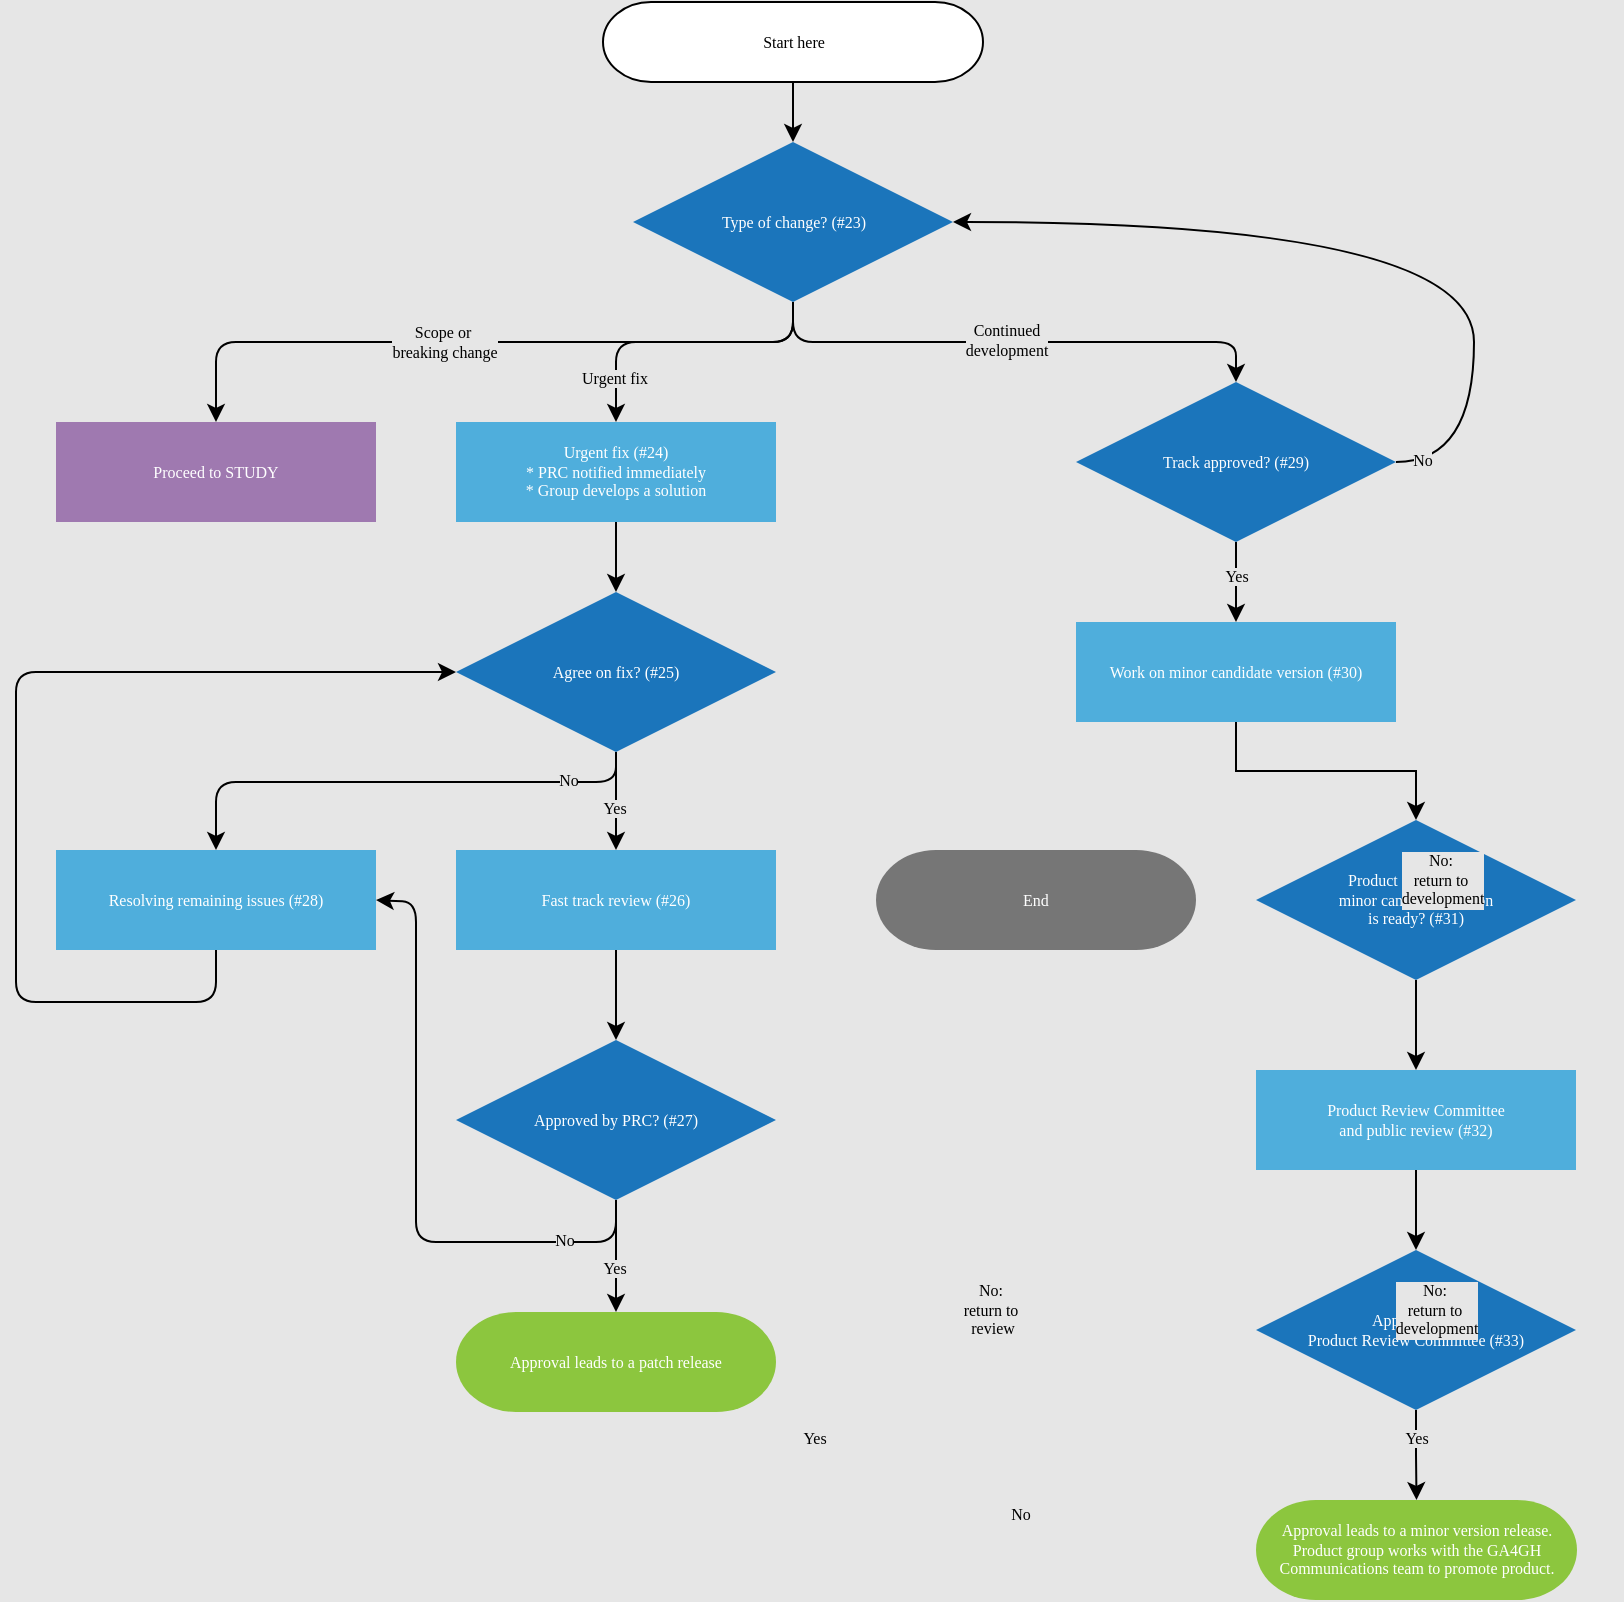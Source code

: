 <mxfile version="24.7.7">
  <diagram name="Page-1" id="lLyabMQEXQ9imE6EM3v9">
    <mxGraphModel dx="1967" dy="943" grid="1" gridSize="10" guides="1" tooltips="1" connect="1" arrows="1" fold="1" page="1" pageScale="1" pageWidth="827" pageHeight="1169" background="#E6E6E6" math="0" shadow="0">
      <root>
        <mxCell id="0" />
        <mxCell id="1" parent="0" />
        <mxCell id="QlCUB4jWWU4fkNiN9hsf-1" style="edgeStyle=orthogonalEdgeStyle;rounded=1;orthogonalLoop=1;jettySize=auto;html=1;exitX=0.5;exitY=1;exitDx=0;exitDy=0;entryX=0.5;entryY=0;entryDx=0;entryDy=0;fontFamily=Figtree;fontSource=https%3A%2F%2Ffonts.googleapis.com%2Fcss%3Ffamily%3DFigtree;fontSize=8;curved=0;" parent="1" source="QlCUB4jWWU4fkNiN9hsf-4" target="QlCUB4jWWU4fkNiN9hsf-7" edge="1">
          <mxGeometry relative="1" as="geometry">
            <Array as="points">
              <mxPoint x="408" y="200" />
              <mxPoint x="320" y="200" />
            </Array>
          </mxGeometry>
        </mxCell>
        <mxCell id="QlCUB4jWWU4fkNiN9hsf-2" style="edgeStyle=orthogonalEdgeStyle;rounded=1;orthogonalLoop=1;jettySize=auto;html=1;exitX=0.5;exitY=1;exitDx=0;exitDy=0;entryX=0.5;entryY=0;entryDx=0;entryDy=0;curved=0;fontFamily=Figtree;fontSource=https%3A%2F%2Ffonts.googleapis.com%2Fcss%3Ffamily%3DFigtree;fontSize=8;" parent="1" source="QlCUB4jWWU4fkNiN9hsf-4" target="QlCUB4jWWU4fkNiN9hsf-5" edge="1">
          <mxGeometry relative="1" as="geometry">
            <Array as="points">
              <mxPoint x="409" y="200" />
              <mxPoint x="120" y="200" />
            </Array>
          </mxGeometry>
        </mxCell>
        <mxCell id="QlCUB4jWWU4fkNiN9hsf-48" value="Scope or&amp;nbsp;&lt;div style=&quot;font-size: 8px;&quot;&gt;breaking change&lt;/div&gt;" style="edgeLabel;html=1;align=center;verticalAlign=middle;resizable=0;points=[];fontFamily=Figtree;fontSource=https%3A%2F%2Ffonts.googleapis.com%2Fcss%3Ffamily%3DFigtree;labelBackgroundColor=#E6E6E6;fontSize=8;" parent="QlCUB4jWWU4fkNiN9hsf-2" vertex="1" connectable="0">
          <mxGeometry x="0.065" y="-2" relative="1" as="geometry">
            <mxPoint x="-9" y="2" as="offset" />
          </mxGeometry>
        </mxCell>
        <mxCell id="QlCUB4jWWU4fkNiN9hsf-3" style="edgeStyle=orthogonalEdgeStyle;rounded=1;orthogonalLoop=1;jettySize=auto;html=1;exitX=0.5;exitY=1;exitDx=0;exitDy=0;entryX=0.5;entryY=0;entryDx=0;entryDy=0;curved=0;fontFamily=Figtree;fontSource=https%3A%2F%2Ffonts.googleapis.com%2Fcss%3Ffamily%3DFigtree;fontSize=8;" parent="1" source="QlCUB4jWWU4fkNiN9hsf-4" target="QlCUB4jWWU4fkNiN9hsf-11" edge="1">
          <mxGeometry relative="1" as="geometry" />
        </mxCell>
        <UserObject label="&lt;font color=&quot;#ffffff&quot; style=&quot;font-size: 8px;&quot;&gt;Type of change? (#23)&lt;/font&gt;" link="#point23" id="QlCUB4jWWU4fkNiN9hsf-4">
          <mxCell style="rhombus;whiteSpace=wrap;html=1;strokeColor=none;fillColor=#1b75bb;fontFamily=Figtree;fontSource=https%3A%2F%2Ffonts.googleapis.com%2Fcss%3Ffamily%3DFigtree;fontSize=8;" parent="1" vertex="1">
            <mxGeometry x="328.5" y="100" width="160" height="80" as="geometry" />
          </mxCell>
        </UserObject>
        <UserObject label="&lt;font style=&quot;font-size: 8px;&quot; data-font-src=&quot;https://fonts.googleapis.com/css?family=Figtree&quot; color=&quot;#ffffff&quot;&gt;Proceed to STUDY&lt;/font&gt;" link="#section_4" id="QlCUB4jWWU4fkNiN9hsf-5">
          <mxCell style="rounded=0;whiteSpace=wrap;html=1;strokeColor=none;fillColor=#9f79b0;fontFamily=Figtree;fontSource=https%3A%2F%2Ffonts.googleapis.com%2Fcss%3Ffamily%3DFigtree;fontSize=8;" parent="1" vertex="1">
            <mxGeometry x="40" y="240" width="160" height="50" as="geometry" />
          </mxCell>
        </UserObject>
        <mxCell id="QlCUB4jWWU4fkNiN9hsf-6" style="edgeStyle=orthogonalEdgeStyle;rounded=0;orthogonalLoop=1;jettySize=auto;html=1;exitX=0.5;exitY=1;exitDx=0;exitDy=0;entryX=0.5;entryY=0;entryDx=0;entryDy=0;fontSize=8;fontFamily=Figtree;fontSource=https%3A%2F%2Ffonts.googleapis.com%2Fcss%3Ffamily%3DFigtree;" parent="1" source="QlCUB4jWWU4fkNiN9hsf-7" target="QlCUB4jWWU4fkNiN9hsf-20" edge="1">
          <mxGeometry relative="1" as="geometry" />
        </mxCell>
        <UserObject label="&lt;font style=&quot;font-size: 8px;&quot; data-font-src=&quot;https://fonts.googleapis.com/css?family=Figtree&quot; color=&quot;#ffffff&quot;&gt;Urgent fix (#24)&lt;/font&gt;&lt;div style=&quot;font-size: 8px;&quot;&gt;&lt;font style=&quot;font-size: 8px;&quot; data-font-src=&quot;https://fonts.googleapis.com/css?family=Figtree&quot; color=&quot;#ffffff&quot;&gt;* PRC notified immediately&lt;/font&gt;&lt;/div&gt;&lt;div style=&quot;font-size: 8px;&quot;&gt;&lt;font style=&quot;font-size: 8px;&quot; data-font-src=&quot;https://fonts.googleapis.com/css?family=Figtree&quot; color=&quot;#ffffff&quot;&gt;* Group develops a solution&lt;/font&gt;&lt;/div&gt;" link="#point24" id="QlCUB4jWWU4fkNiN9hsf-7">
          <mxCell style="rounded=0;whiteSpace=wrap;html=1;strokeColor=none;fillColor=#4FAEDC;fontFamily=Figtree;fontSource=https%3A%2F%2Ffonts.googleapis.com%2Fcss%3Ffamily%3DFigtree;fontSize=8;" parent="1" vertex="1">
            <mxGeometry x="240" y="240" width="160" height="50" as="geometry" />
          </mxCell>
        </UserObject>
        <mxCell id="QlCUB4jWWU4fkNiN9hsf-8" style="edgeStyle=orthogonalEdgeStyle;rounded=0;orthogonalLoop=1;jettySize=auto;html=1;exitX=1;exitY=0.5;exitDx=0;exitDy=0;entryX=1;entryY=0.5;entryDx=0;entryDy=0;curved=1;fontFamily=Figtree;fontSource=https%3A%2F%2Ffonts.googleapis.com%2Fcss%3Ffamily%3DFigtree;fontSize=8;" parent="1" source="QlCUB4jWWU4fkNiN9hsf-11" target="QlCUB4jWWU4fkNiN9hsf-4" edge="1">
          <mxGeometry relative="1" as="geometry">
            <Array as="points">
              <mxPoint x="749" y="260" />
              <mxPoint x="749" y="140" />
            </Array>
          </mxGeometry>
        </mxCell>
        <mxCell id="QlCUB4jWWU4fkNiN9hsf-53" value="No" style="edgeLabel;html=1;align=center;verticalAlign=middle;resizable=0;points=[];labelBackgroundColor=#E6E6E6;fontSize=8;fontFamily=Figtree;fontSource=https%3A%2F%2Ffonts.googleapis.com%2Fcss%3Ffamily%3DFigtree;" parent="QlCUB4jWWU4fkNiN9hsf-8" vertex="1" connectable="0">
          <mxGeometry x="-0.923" y="4" relative="1" as="geometry">
            <mxPoint x="-3" y="3" as="offset" />
          </mxGeometry>
        </mxCell>
        <mxCell id="QlCUB4jWWU4fkNiN9hsf-9" style="edgeStyle=orthogonalEdgeStyle;rounded=0;orthogonalLoop=1;jettySize=auto;html=1;exitX=0.5;exitY=1;exitDx=0;exitDy=0;entryX=0.5;entryY=0;entryDx=0;entryDy=0;fontFamily=Figtree;fontSource=https%3A%2F%2Ffonts.googleapis.com%2Fcss%3Ffamily%3DFigtree;fontSize=8;" parent="1" source="QlCUB4jWWU4fkNiN9hsf-11" target="QlCUB4jWWU4fkNiN9hsf-13" edge="1">
          <mxGeometry relative="1" as="geometry" />
        </mxCell>
        <mxCell id="QlCUB4jWWU4fkNiN9hsf-10" value="Yes" style="edgeLabel;html=1;align=center;verticalAlign=middle;resizable=0;points=[];labelBackgroundColor=#E6E6E6;fontFamily=Figtree;fontSource=https%3A%2F%2Ffonts.googleapis.com%2Fcss%3Ffamily%3DFigtree;fontSize=8;" parent="QlCUB4jWWU4fkNiN9hsf-9" vertex="1" connectable="0">
          <mxGeometry x="-0.15" y="3" relative="1" as="geometry">
            <mxPoint x="-3" as="offset" />
          </mxGeometry>
        </mxCell>
        <UserObject label="&lt;span style=&quot;color: rgb(255, 255, 255); font-size: 8px; background-color: initial;&quot;&gt;Track approved? (#29)&lt;/span&gt;" link="#point29" id="QlCUB4jWWU4fkNiN9hsf-11">
          <mxCell style="rhombus;whiteSpace=wrap;html=1;strokeColor=none;fillColor=#1b75bb;fontFamily=Figtree;fontSource=https%3A%2F%2Ffonts.googleapis.com%2Fcss%3Ffamily%3DFigtree;fontSize=8;" parent="1" vertex="1">
            <mxGeometry x="550" y="220" width="160" height="80" as="geometry" />
          </mxCell>
        </UserObject>
        <mxCell id="QlCUB4jWWU4fkNiN9hsf-12" style="edgeStyle=orthogonalEdgeStyle;rounded=0;orthogonalLoop=1;jettySize=auto;html=1;exitX=0.5;exitY=1;exitDx=0;exitDy=0;entryX=0.5;entryY=0;entryDx=0;entryDy=0;fontSize=8;fontFamily=Figtree;fontSource=https%3A%2F%2Ffonts.googleapis.com%2Fcss%3Ffamily%3DFigtree;" parent="1" source="QlCUB4jWWU4fkNiN9hsf-13" target="QlCUB4jWWU4fkNiN9hsf-17" edge="1">
          <mxGeometry relative="1" as="geometry" />
        </mxCell>
        <UserObject label="&lt;font color=&quot;#ffffff&quot; style=&quot;font-size: 8px;&quot;&gt;Work on minor candidate version (#30)&lt;/font&gt;" link="#point30" id="QlCUB4jWWU4fkNiN9hsf-13">
          <mxCell style="rounded=0;whiteSpace=wrap;html=1;strokeColor=none;fillColor=#4FAEDC;fontFamily=Figtree;fontSource=https%3A%2F%2Ffonts.googleapis.com%2Fcss%3Ffamily%3DFigtree;fontSize=8;" parent="1" vertex="1">
            <mxGeometry x="550" y="340" width="160" height="50" as="geometry" />
          </mxCell>
        </UserObject>
        <mxCell id="QlCUB4jWWU4fkNiN9hsf-16" style="edgeStyle=orthogonalEdgeStyle;rounded=0;orthogonalLoop=1;jettySize=auto;html=1;exitX=0.5;exitY=1;exitDx=0;exitDy=0;entryX=0.5;entryY=0;entryDx=0;entryDy=0;fontSize=8;fontFamily=Figtree;fontSource=https%3A%2F%2Ffonts.googleapis.com%2Fcss%3Ffamily%3DFigtree;" parent="1" source="QlCUB4jWWU4fkNiN9hsf-17" target="QlCUB4jWWU4fkNiN9hsf-36" edge="1">
          <mxGeometry relative="1" as="geometry" />
        </mxCell>
        <UserObject label="&lt;span style=&quot;color: rgb(255, 255, 255); font-size: 8px; background-color: initial;&quot;&gt;Product group agrees&lt;/span&gt;&lt;div style=&quot;font-size: 8px;&quot;&gt;&lt;span style=&quot;color: rgb(255, 255, 255); font-size: 8px; background-color: initial;&quot;&gt;minor candidate version&lt;/span&gt;&lt;/div&gt;&lt;div style=&quot;font-size: 8px;&quot;&gt;&lt;span style=&quot;color: rgb(255, 255, 255); font-size: 8px; background-color: initial;&quot;&gt;is ready? (#31)&lt;/span&gt;&lt;/div&gt;" link="#point31" id="QlCUB4jWWU4fkNiN9hsf-17">
          <mxCell style="rhombus;whiteSpace=wrap;html=1;strokeColor=none;fillColor=#1b75bb;fontFamily=Figtree;fontSource=https%3A%2F%2Ffonts.googleapis.com%2Fcss%3Ffamily%3DFigtree;fontSize=8;" parent="1" vertex="1">
            <mxGeometry x="640" y="439" width="160" height="80" as="geometry" />
          </mxCell>
        </UserObject>
        <UserObject label="&lt;span style=&quot;color: rgb(255, 255, 255); font-size: 8px; background-color: initial;&quot;&gt;Agree on fix? (#25)&lt;/span&gt;" link="#point25" id="QlCUB4jWWU4fkNiN9hsf-20">
          <mxCell style="rhombus;whiteSpace=wrap;html=1;strokeColor=none;fillColor=#1b75bb;fontFamily=Figtree;fontSource=https%3A%2F%2Ffonts.googleapis.com%2Fcss%3Ffamily%3DFigtree;fontSize=8;" parent="1" vertex="1">
            <mxGeometry x="240" y="325" width="160" height="80" as="geometry" />
          </mxCell>
        </UserObject>
        <mxCell id="QlCUB4jWWU4fkNiN9hsf-21" style="edgeStyle=orthogonalEdgeStyle;rounded=0;orthogonalLoop=1;jettySize=auto;html=1;exitX=0.5;exitY=1;exitDx=0;exitDy=0;entryX=0.5;entryY=0;entryDx=0;entryDy=0;fontSize=8;fontFamily=Figtree;fontSource=https%3A%2F%2Ffonts.googleapis.com%2Fcss%3Ffamily%3DFigtree;" parent="1" source="QlCUB4jWWU4fkNiN9hsf-22" target="QlCUB4jWWU4fkNiN9hsf-27" edge="1">
          <mxGeometry relative="1" as="geometry" />
        </mxCell>
        <UserObject label="&lt;font color=&quot;#ffffff&quot; style=&quot;font-size: 8px;&quot;&gt;Fast track review (#26)&lt;/font&gt;" link="#point26" id="QlCUB4jWWU4fkNiN9hsf-22">
          <mxCell style="rounded=0;whiteSpace=wrap;html=1;strokeColor=none;fillColor=#4FAEDC;fontFamily=Figtree;fontSource=https%3A%2F%2Ffonts.googleapis.com%2Fcss%3Ffamily%3DFigtree;fontSize=8;" parent="1" vertex="1">
            <mxGeometry x="240" y="454" width="160" height="50" as="geometry" />
          </mxCell>
        </UserObject>
        <UserObject label="&lt;font color=&quot;#ffffff&quot; style=&quot;font-size: 8px;&quot;&gt;Resolving remaining issues (#28)&lt;/font&gt;" link="#point28" id="QlCUB4jWWU4fkNiN9hsf-24">
          <mxCell style="rounded=0;whiteSpace=wrap;html=1;strokeColor=none;fillColor=#4FAEDC;fontFamily=Figtree;fontSource=https%3A%2F%2Ffonts.googleapis.com%2Fcss%3Ffamily%3DFigtree;fontSize=8;" parent="1" vertex="1">
            <mxGeometry x="40" y="454" width="160" height="50" as="geometry" />
          </mxCell>
        </UserObject>
        <mxCell id="QlCUB4jWWU4fkNiN9hsf-25" style="edgeStyle=orthogonalEdgeStyle;rounded=0;orthogonalLoop=1;jettySize=auto;html=1;exitX=0.5;exitY=1;exitDx=0;exitDy=0;entryX=0.5;entryY=0;entryDx=0;entryDy=0;fontSize=8;fontFamily=Figtree;fontSource=https%3A%2F%2Ffonts.googleapis.com%2Fcss%3Ffamily%3DFigtree;" parent="1" source="QlCUB4jWWU4fkNiN9hsf-27" target="QlCUB4jWWU4fkNiN9hsf-28" edge="1">
          <mxGeometry relative="1" as="geometry" />
        </mxCell>
        <UserObject label="&lt;font color=&quot;#ffffff&quot; style=&quot;font-size: 8px;&quot;&gt;Approved by PRC? (#27)&lt;/font&gt;" link="#point27" id="QlCUB4jWWU4fkNiN9hsf-27">
          <mxCell style="rhombus;whiteSpace=wrap;html=1;strokeColor=none;fillColor=#1b75bb;fontFamily=Figtree;fontSource=https%3A%2F%2Ffonts.googleapis.com%2Fcss%3Ffamily%3DFigtree;fontSize=8;" parent="1" vertex="1">
            <mxGeometry x="240" y="549" width="160" height="80" as="geometry" />
          </mxCell>
        </UserObject>
        <mxCell id="QlCUB4jWWU4fkNiN9hsf-28" value="&lt;span style=&quot;font-size: 8px;&quot;&gt;&lt;font style=&quot;font-size: 8px;&quot;&gt;Approval leads to a patch release&lt;/font&gt;&lt;/span&gt;" style="rounded=1;whiteSpace=wrap;html=1;absoluteArcSize=0;arcSize=60;strokeColor=none;fillColor=#8cc63e;fontColor=#FFFFFF;fontFamily=Figtree;fontSource=https%3A%2F%2Ffonts.googleapis.com%2Fcss%3Ffamily%3DFigtree;fontSize=8;" parent="1" vertex="1">
          <mxGeometry x="240" y="685" width="160" height="50" as="geometry" />
        </mxCell>
        <mxCell id="QlCUB4jWWU4fkNiN9hsf-29" value="Yes" style="edgeLabel;html=1;align=center;verticalAlign=middle;resizable=0;points=[];labelBackgroundColor=#E6E6E6;fontFamily=Figtree;fontSource=https%3A%2F%2Ffonts.googleapis.com%2Fcss%3Ffamily%3DFigtree;fontSize=8;" parent="1" vertex="1" connectable="0">
          <mxGeometry x="823" y="351" as="geometry">
            <mxPoint x="-504" y="312" as="offset" />
          </mxGeometry>
        </mxCell>
        <mxCell id="QlCUB4jWWU4fkNiN9hsf-31" value="&lt;font color=&quot;#000000&quot; style=&quot;font-size: 8px;&quot;&gt;No:&amp;nbsp;&lt;/font&gt;&lt;div&gt;&lt;font color=&quot;#000000&quot; style=&quot;font-size: 8px;&quot;&gt;return to&amp;nbsp;&lt;/font&gt;&lt;div style=&quot;font-size: 8px;&quot;&gt;&lt;font color=&quot;#000000&quot; style=&quot;font-size: 8px;&quot;&gt;development&lt;/font&gt;&lt;/div&gt;&lt;/div&gt;" style="edgeLabel;html=1;align=center;verticalAlign=middle;resizable=0;points=[];labelBackgroundColor=#E6E6E6;fontColor=#FFFFFF;fontSize=8;fontFamily=Figtree;fontSource=https%3A%2F%2Ffonts.googleapis.com%2Fcss%3Ffamily%3DFigtree;" parent="1" vertex="1" connectable="0">
          <mxGeometry x="749" y="330" as="geometry">
            <mxPoint x="-16" y="139" as="offset" />
          </mxGeometry>
        </mxCell>
        <mxCell id="QlCUB4jWWU4fkNiN9hsf-32" value="&lt;span style=&quot;font-size: 8px;&quot;&gt;&lt;font style=&quot;font-size: 8px;&quot;&gt;End&lt;/font&gt;&lt;/span&gt;" style="rounded=1;whiteSpace=wrap;html=1;absoluteArcSize=0;arcSize=60;strokeColor=none;fillColor=#767676;fontColor=#FFFFFF;fontFamily=Figtree;fontSource=https%3A%2F%2Ffonts.googleapis.com%2Fcss%3Ffamily%3DFigtree;fontSize=8;" parent="1" vertex="1">
          <mxGeometry x="450" y="454" width="160" height="50" as="geometry" />
        </mxCell>
        <mxCell id="QlCUB4jWWU4fkNiN9hsf-34" value="No" style="edgeLabel;html=1;align=center;verticalAlign=middle;resizable=0;points=[];labelBackgroundColor=#E6E6E6;fontFamily=Figtree;fontSize=8;fontSource=https%3A%2F%2Ffonts.googleapis.com%2Fcss%3Ffamily%3DFigtree;" parent="1" vertex="1" connectable="0">
          <mxGeometry x="396" y="520" as="geometry">
            <mxPoint x="126" y="266" as="offset" />
          </mxGeometry>
        </mxCell>
        <mxCell id="QlCUB4jWWU4fkNiN9hsf-35" style="edgeStyle=orthogonalEdgeStyle;rounded=0;orthogonalLoop=1;jettySize=auto;html=1;exitX=0.5;exitY=1;exitDx=0;exitDy=0;entryX=0.5;entryY=0;entryDx=0;entryDy=0;fontSize=8;fontFamily=Figtree;fontSource=https%3A%2F%2Ffonts.googleapis.com%2Fcss%3Ffamily%3DFigtree;" parent="1" source="QlCUB4jWWU4fkNiN9hsf-36" target="QlCUB4jWWU4fkNiN9hsf-42" edge="1">
          <mxGeometry relative="1" as="geometry" />
        </mxCell>
        <UserObject label="&lt;font color=&quot;#ffffff&quot; style=&quot;font-size: 8px;&quot;&gt;Product Review Committee&lt;/font&gt;&lt;div style=&quot;font-size: 8px;&quot;&gt;&lt;font color=&quot;#ffffff&quot; style=&quot;font-size: 8px;&quot;&gt;and public review (#32)&lt;/font&gt;&lt;/div&gt;" link="#point32" id="QlCUB4jWWU4fkNiN9hsf-36">
          <mxCell style="rounded=0;whiteSpace=wrap;html=1;strokeColor=none;fillColor=#4FAEDC;fontFamily=Figtree;fontSource=https%3A%2F%2Ffonts.googleapis.com%2Fcss%3Ffamily%3DFigtree;fontSize=8;" parent="1" vertex="1">
            <mxGeometry x="640" y="564" width="160" height="50" as="geometry" />
          </mxCell>
        </UserObject>
        <mxCell id="QlCUB4jWWU4fkNiN9hsf-37" value="Yes" style="edgeLabel;html=1;align=center;verticalAlign=middle;resizable=0;points=[];labelBackgroundColor=#E6E6E6;fontFamily=Figtree;fontSource=https%3A%2F%2Ffonts.googleapis.com%2Fcss%3Ffamily%3DFigtree;fontSize=8;" parent="1" vertex="1" connectable="0">
          <mxGeometry x="430" y="555" as="geometry">
            <mxPoint x="-11" y="193" as="offset" />
          </mxGeometry>
        </mxCell>
        <mxCell id="QlCUB4jWWU4fkNiN9hsf-40" style="edgeStyle=orthogonalEdgeStyle;rounded=0;orthogonalLoop=1;jettySize=auto;html=1;exitX=0.5;exitY=1;exitDx=0;exitDy=0;entryX=0.5;entryY=0;entryDx=0;entryDy=0;fontSize=8;fontFamily=Figtree;fontSource=https%3A%2F%2Ffonts.googleapis.com%2Fcss%3Ffamily%3DFigtree;" parent="1" source="QlCUB4jWWU4fkNiN9hsf-42" target="QlCUB4jWWU4fkNiN9hsf-43" edge="1">
          <mxGeometry relative="1" as="geometry" />
        </mxCell>
        <mxCell id="QlCUB4jWWU4fkNiN9hsf-41" value="Yes" style="edgeLabel;html=1;align=center;verticalAlign=middle;resizable=0;points=[];fontSize=8;fontFamily=Figtree;fontSource=https%3A%2F%2Ffonts.googleapis.com%2Fcss%3Ffamily%3DFigtree;labelBackgroundColor=#E6E6E6;" parent="QlCUB4jWWU4fkNiN9hsf-40" vertex="1" connectable="0">
          <mxGeometry x="-0.117" y="3" relative="1" as="geometry">
            <mxPoint x="-3" y="-6" as="offset" />
          </mxGeometry>
        </mxCell>
        <UserObject label="&lt;span style=&quot;background-color: initial; color: rgb(255, 255, 255); font-size: 8px;&quot;&gt;Approved by&amp;nbsp;&lt;/span&gt;&lt;div&gt;&lt;span style=&quot;background-color: initial; color: rgb(255, 255, 255); font-size: 8px;&quot;&gt;Product Review Committee (#33)&lt;/span&gt;&lt;/div&gt;" link="#point33" id="QlCUB4jWWU4fkNiN9hsf-42">
          <mxCell style="rhombus;whiteSpace=wrap;html=1;strokeColor=none;fillColor=#1b75bb;fontFamily=Figtree;fontSource=https%3A%2F%2Ffonts.googleapis.com%2Fcss%3Ffamily%3DFigtree;fontSize=8;" parent="1" vertex="1">
            <mxGeometry x="640" y="654" width="160" height="80" as="geometry" />
          </mxCell>
        </UserObject>
        <mxCell id="QlCUB4jWWU4fkNiN9hsf-43" value="&lt;span style=&quot;font-size: 8px;&quot;&gt;&lt;font style=&quot;font-size: 8px;&quot;&gt;Approval leads to a minor version release.&lt;/font&gt;&lt;/span&gt;&lt;div style=&quot;font-size: 8px;&quot;&gt;&lt;span style=&quot;font-size: 8px;&quot;&gt;&lt;font style=&quot;font-size: 8px;&quot;&gt;Product group works with the GA4GH&lt;/font&gt;&lt;/span&gt;&lt;/div&gt;&lt;div style=&quot;font-size: 8px;&quot;&gt;&lt;span style=&quot;font-size: 8px;&quot;&gt;&lt;font style=&quot;font-size: 8px;&quot;&gt;Communications team to promote product.&lt;/font&gt;&lt;/span&gt;&lt;/div&gt;" style="rounded=1;whiteSpace=wrap;html=1;absoluteArcSize=0;arcSize=60;strokeColor=none;fillColor=#8cc63e;fontColor=#FFFFFF;fontFamily=Figtree;fontSource=https%3A%2F%2Ffonts.googleapis.com%2Fcss%3Ffamily%3DFigtree;fontSize=8;" parent="1" vertex="1">
          <mxGeometry x="640" y="779" width="160.5" height="50" as="geometry" />
        </mxCell>
        <mxCell id="QlCUB4jWWU4fkNiN9hsf-44" value="&lt;font color=&quot;#000000&quot; style=&quot;font-size: 8px;&quot;&gt;No:&amp;nbsp;&lt;/font&gt;&lt;div&gt;&lt;font color=&quot;#000000&quot; style=&quot;font-size: 8px;&quot;&gt;return to&amp;nbsp;&lt;/font&gt;&lt;div style=&quot;font-size: 8px;&quot;&gt;&lt;font color=&quot;#000000&quot; style=&quot;font-size: 8px;&quot;&gt;development&lt;/font&gt;&lt;/div&gt;&lt;/div&gt;" style="edgeLabel;html=1;align=center;verticalAlign=middle;resizable=0;points=[];labelBackgroundColor=#E6E6E6;fontColor=#FFFFFF;fontSize=8;fontFamily=Figtree;fontSource=https%3A%2F%2Ffonts.googleapis.com%2Fcss%3Ffamily%3DFigtree;" parent="1" vertex="1" connectable="0">
          <mxGeometry x="746" y="545" as="geometry">
            <mxPoint x="-16" y="139" as="offset" />
          </mxGeometry>
        </mxCell>
        <mxCell id="QlCUB4jWWU4fkNiN9hsf-45" value="&lt;font color=&quot;#000000&quot; style=&quot;font-size: 8px;&quot;&gt;No:&amp;nbsp;&lt;/font&gt;&lt;div&gt;&lt;font color=&quot;#000000&quot; style=&quot;font-size: 8px;&quot;&gt;return to&amp;nbsp;&lt;/font&gt;&lt;div style=&quot;font-size: 8px;&quot;&gt;&lt;font color=&quot;#000000&quot;&gt;review&lt;/font&gt;&lt;/div&gt;&lt;/div&gt;" style="edgeLabel;html=1;align=center;verticalAlign=middle;resizable=0;points=[];labelBackgroundColor=#E6E6E6;fontColor=#FFFFFF;fontSize=8;fontFamily=Figtree;fontSource=https%3A%2F%2Ffonts.googleapis.com%2Fcss%3Ffamily%3DFigtree;" parent="1" vertex="1" connectable="0">
          <mxGeometry x="524" y="545" as="geometry">
            <mxPoint x="-16" y="139" as="offset" />
          </mxGeometry>
        </mxCell>
        <mxCell id="QlCUB4jWWU4fkNiN9hsf-47" style="edgeStyle=orthogonalEdgeStyle;rounded=0;orthogonalLoop=1;jettySize=auto;html=1;exitX=0.5;exitY=1;exitDx=0;exitDy=0;entryX=0.5;entryY=0;entryDx=0;entryDy=0;" parent="1" source="QlCUB4jWWU4fkNiN9hsf-46" target="QlCUB4jWWU4fkNiN9hsf-4" edge="1">
          <mxGeometry relative="1" as="geometry" />
        </mxCell>
        <mxCell id="QlCUB4jWWU4fkNiN9hsf-46" value="&lt;p style=&quot;line-height: 100%; font-size: 8px;&quot;&gt;Start here&lt;/p&gt;" style="rounded=1;whiteSpace=wrap;absoluteArcSize=0;arcSize=60;fontFamily=Figtree;fontSource=https%3A%2F%2Ffonts.googleapis.com%2Fcss%3Ffamily%3DFigtree;fontSize=8;html=1;" parent="1" vertex="1">
          <mxGeometry x="313.5" y="30" width="190" height="40" as="geometry" />
        </mxCell>
        <mxCell id="QlCUB4jWWU4fkNiN9hsf-49" value="Urgent fix" style="edgeLabel;html=1;align=center;verticalAlign=middle;resizable=0;points=[];fontFamily=Figtree;fontSource=https%3A%2F%2Ffonts.googleapis.com%2Fcss%3Ffamily%3DFigtree;labelBackgroundColor=#E6E6E6;fontSize=8;" parent="1" vertex="1" connectable="0">
          <mxGeometry x="320" y="220" as="geometry">
            <mxPoint x="-1" y="-2" as="offset" />
          </mxGeometry>
        </mxCell>
        <mxCell id="QlCUB4jWWU4fkNiN9hsf-50" value="Continued&lt;div&gt;development&lt;/div&gt;" style="edgeLabel;html=1;align=center;verticalAlign=middle;resizable=0;points=[];fontFamily=Figtree;fontSource=https%3A%2F%2Ffonts.googleapis.com%2Fcss%3Ffamily%3DFigtree;labelBackgroundColor=#E6E6E6;fontSize=8;" parent="1" vertex="1" connectable="0">
          <mxGeometry x="510" y="206" as="geometry">
            <mxPoint x="5" y="-7" as="offset" />
          </mxGeometry>
        </mxCell>
        <mxCell id="U4evvgoyGGCmxNKXx5C2-1" value="" style="endArrow=classic;html=1;rounded=0;exitX=0.5;exitY=1;exitDx=0;exitDy=0;entryX=0.5;entryY=0;entryDx=0;entryDy=0;" edge="1" parent="1" source="QlCUB4jWWU4fkNiN9hsf-20" target="QlCUB4jWWU4fkNiN9hsf-22">
          <mxGeometry width="50" height="50" relative="1" as="geometry">
            <mxPoint x="420" y="460" as="sourcePoint" />
            <mxPoint x="470" y="410" as="targetPoint" />
          </mxGeometry>
        </mxCell>
        <mxCell id="U4evvgoyGGCmxNKXx5C2-2" value="" style="endArrow=classic;html=1;rounded=1;exitX=0.5;exitY=1;exitDx=0;exitDy=0;entryX=0.5;entryY=0;entryDx=0;entryDy=0;curved=0;" edge="1" parent="1" source="QlCUB4jWWU4fkNiN9hsf-20" target="QlCUB4jWWU4fkNiN9hsf-24">
          <mxGeometry width="50" height="50" relative="1" as="geometry">
            <mxPoint x="420" y="460" as="sourcePoint" />
            <mxPoint x="470" y="410" as="targetPoint" />
            <Array as="points">
              <mxPoint x="320" y="420" />
              <mxPoint x="120" y="420" />
            </Array>
          </mxGeometry>
        </mxCell>
        <mxCell id="U4evvgoyGGCmxNKXx5C2-4" value="Yes" style="edgeLabel;html=1;align=center;verticalAlign=middle;resizable=0;points=[];labelBackgroundColor=#E6E6E6;fontFamily=Figtree;fontSource=https%3A%2F%2Ffonts.googleapis.com%2Fcss%3Ffamily%3DFigtree;fontSize=8;" vertex="1" connectable="0" parent="1">
          <mxGeometry x="638" y="391" as="geometry">
            <mxPoint x="-319" y="42" as="offset" />
          </mxGeometry>
        </mxCell>
        <mxCell id="U4evvgoyGGCmxNKXx5C2-5" value="No" style="edgeLabel;html=1;align=center;verticalAlign=middle;resizable=0;points=[];labelBackgroundColor=#E6E6E6;fontFamily=Figtree;fontSize=8;fontSource=https%3A%2F%2Ffonts.googleapis.com%2Fcss%3Ffamily%3DFigtree;" vertex="1" connectable="0" parent="1">
          <mxGeometry x="170" y="153" as="geometry">
            <mxPoint x="126" y="266" as="offset" />
          </mxGeometry>
        </mxCell>
        <mxCell id="U4evvgoyGGCmxNKXx5C2-6" value="" style="endArrow=classic;html=1;rounded=1;exitX=0.5;exitY=1;exitDx=0;exitDy=0;entryX=0;entryY=0.5;entryDx=0;entryDy=0;curved=0;" edge="1" parent="1" source="QlCUB4jWWU4fkNiN9hsf-24" target="QlCUB4jWWU4fkNiN9hsf-20">
          <mxGeometry width="50" height="50" relative="1" as="geometry">
            <mxPoint x="300" y="480" as="sourcePoint" />
            <mxPoint x="350" y="430" as="targetPoint" />
            <Array as="points">
              <mxPoint x="120" y="530" />
              <mxPoint x="20" y="530" />
              <mxPoint x="20" y="365" />
            </Array>
          </mxGeometry>
        </mxCell>
        <mxCell id="U4evvgoyGGCmxNKXx5C2-7" value="" style="endArrow=classic;html=1;rounded=1;exitX=0.5;exitY=1;exitDx=0;exitDy=0;entryX=1;entryY=0.5;entryDx=0;entryDy=0;curved=0;" edge="1" parent="1" source="QlCUB4jWWU4fkNiN9hsf-27" target="QlCUB4jWWU4fkNiN9hsf-24">
          <mxGeometry width="50" height="50" relative="1" as="geometry">
            <mxPoint x="190" y="560" as="sourcePoint" />
            <mxPoint x="240" y="510" as="targetPoint" />
            <Array as="points">
              <mxPoint x="320" y="650" />
              <mxPoint x="220" y="650" />
              <mxPoint x="220" y="480" />
            </Array>
          </mxGeometry>
        </mxCell>
        <mxCell id="U4evvgoyGGCmxNKXx5C2-8" value="No" style="edgeLabel;html=1;align=center;verticalAlign=middle;resizable=0;points=[];labelBackgroundColor=#E6E6E6;fontFamily=Figtree;fontSize=8;fontSource=https%3A%2F%2Ffonts.googleapis.com%2Fcss%3Ffamily%3DFigtree;" vertex="1" connectable="0" parent="1">
          <mxGeometry x="168" y="383" as="geometry">
            <mxPoint x="126" y="266" as="offset" />
          </mxGeometry>
        </mxCell>
      </root>
    </mxGraphModel>
  </diagram>
</mxfile>
